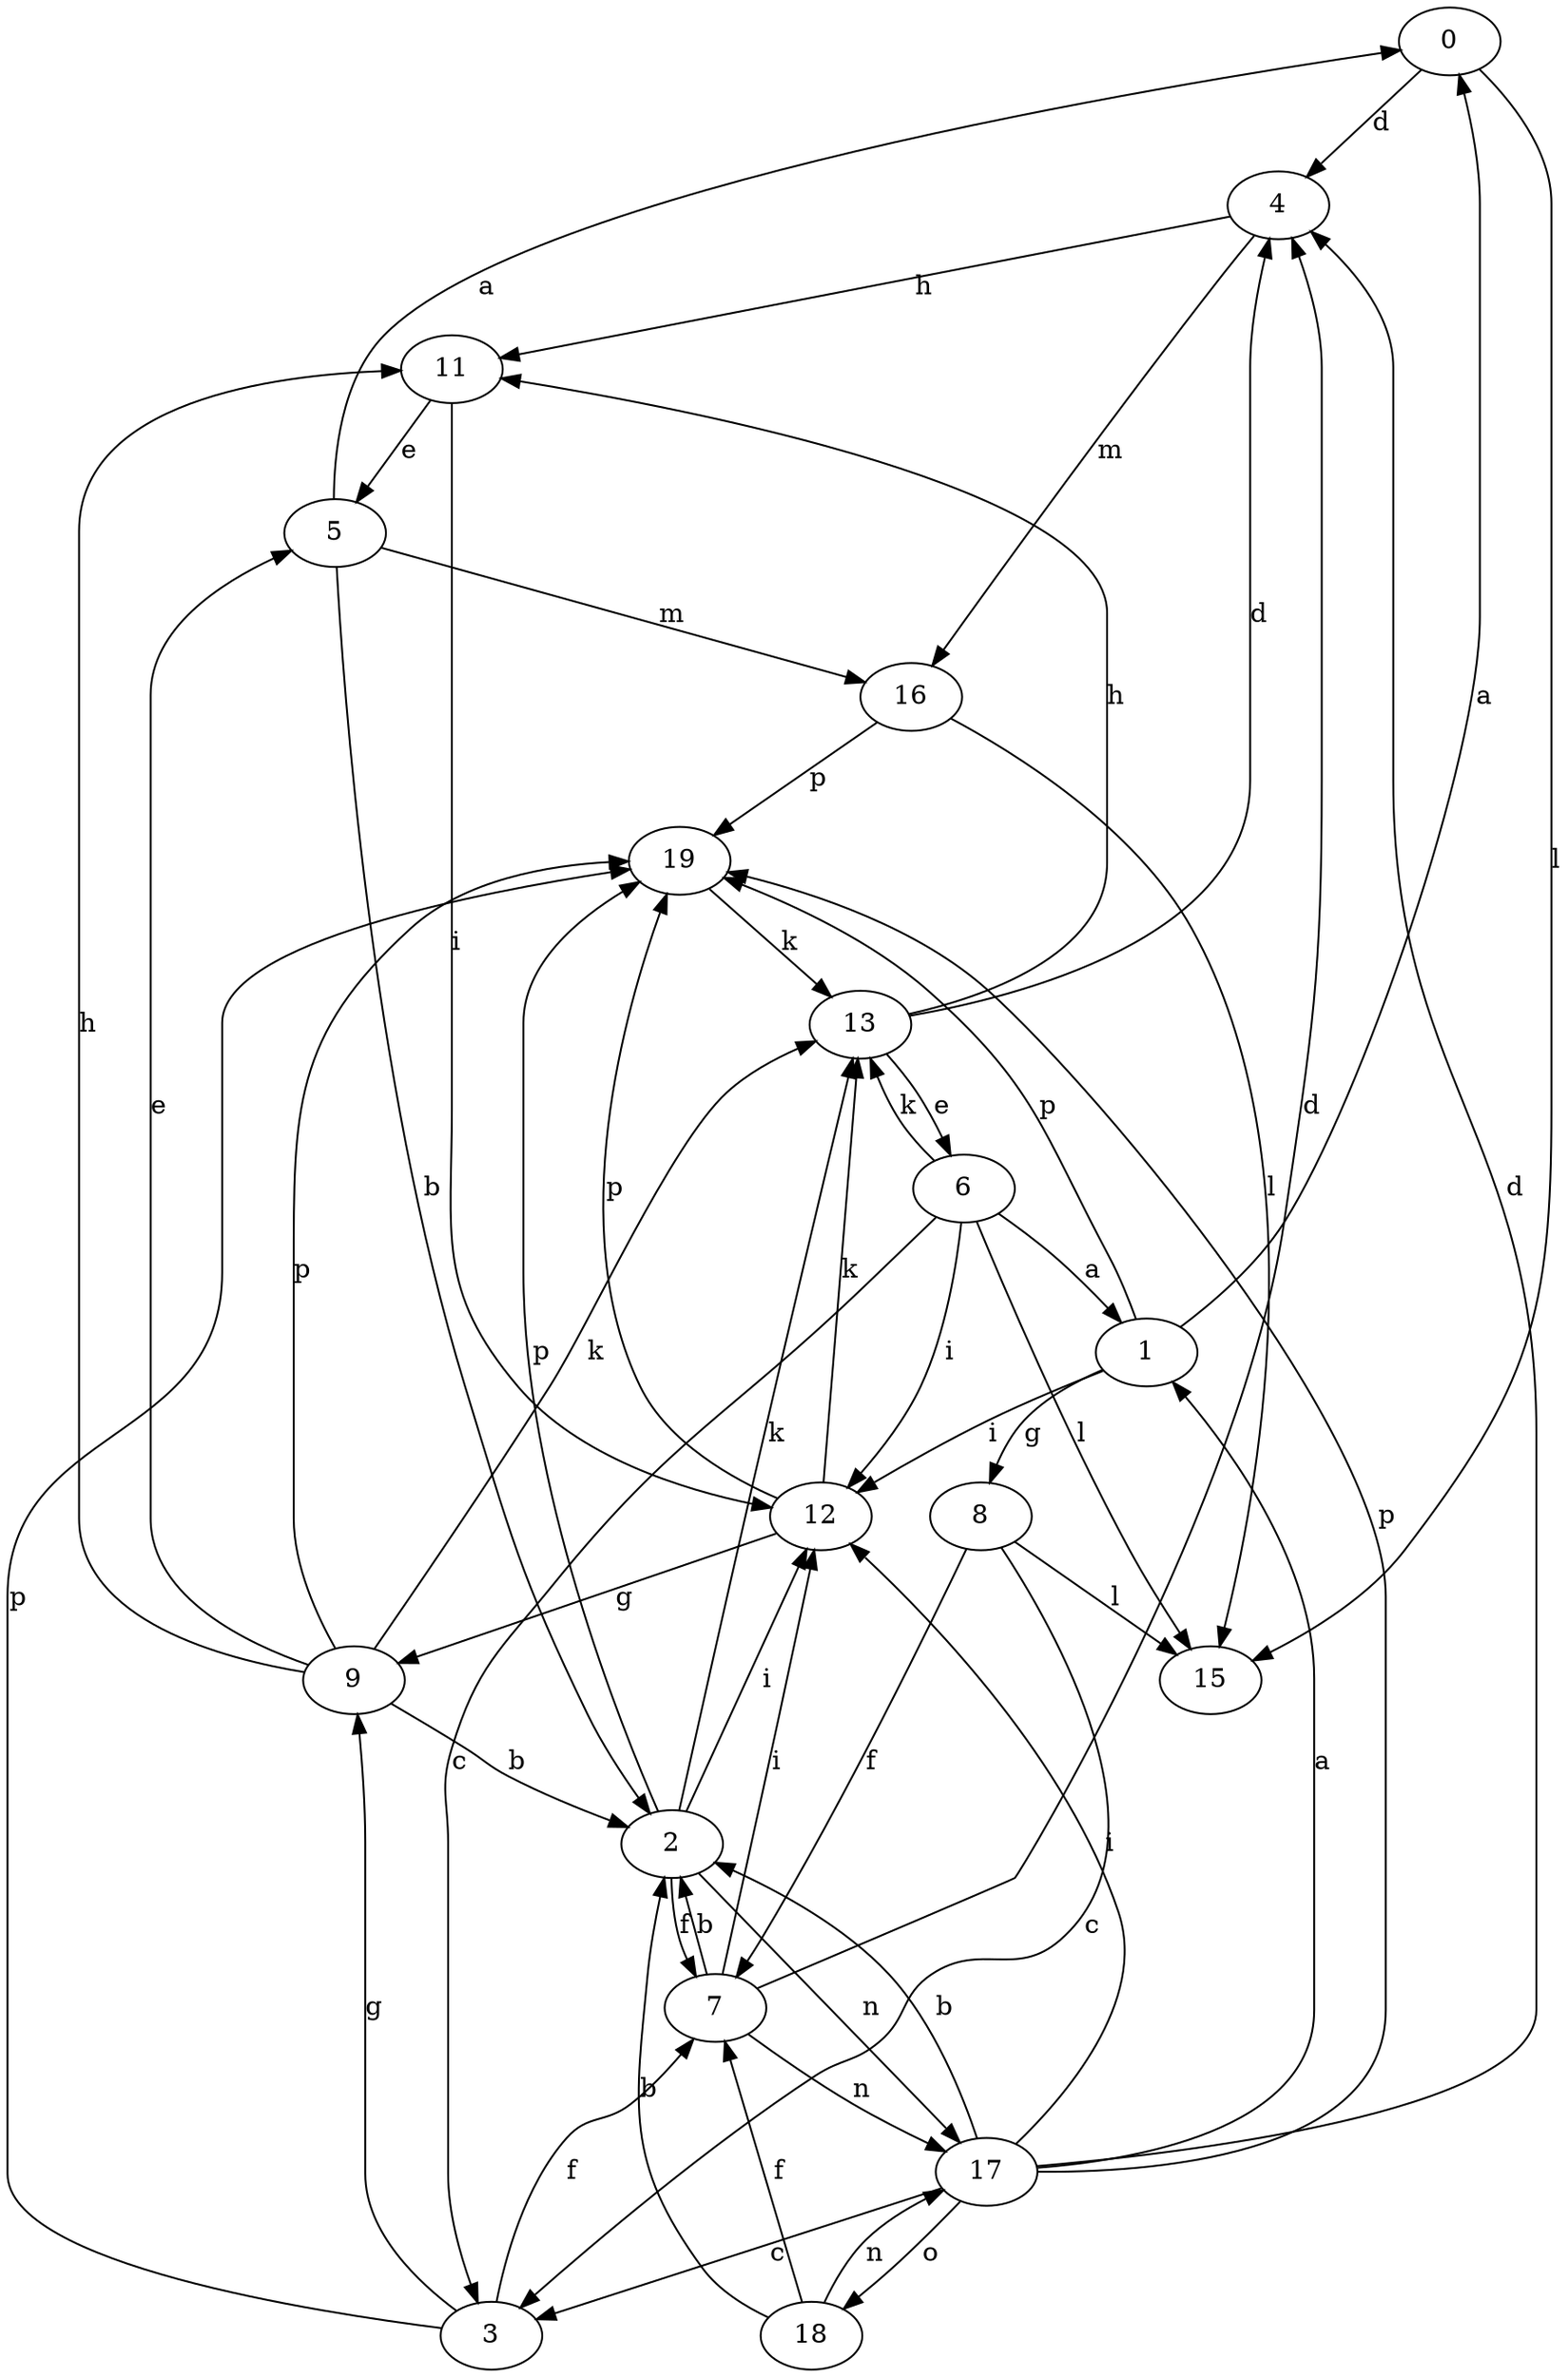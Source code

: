 strict digraph  {
0;
1;
2;
3;
4;
5;
6;
7;
8;
9;
11;
12;
13;
15;
16;
17;
18;
19;
0 -> 4  [label=d];
0 -> 15  [label=l];
1 -> 0  [label=a];
1 -> 8  [label=g];
1 -> 12  [label=i];
1 -> 19  [label=p];
2 -> 7  [label=f];
2 -> 12  [label=i];
2 -> 13  [label=k];
2 -> 17  [label=n];
2 -> 19  [label=p];
3 -> 7  [label=f];
3 -> 9  [label=g];
3 -> 19  [label=p];
4 -> 11  [label=h];
4 -> 16  [label=m];
5 -> 0  [label=a];
5 -> 2  [label=b];
5 -> 16  [label=m];
6 -> 1  [label=a];
6 -> 3  [label=c];
6 -> 12  [label=i];
6 -> 13  [label=k];
6 -> 15  [label=l];
7 -> 2  [label=b];
7 -> 4  [label=d];
7 -> 12  [label=i];
7 -> 17  [label=n];
8 -> 3  [label=c];
8 -> 7  [label=f];
8 -> 15  [label=l];
9 -> 2  [label=b];
9 -> 5  [label=e];
9 -> 11  [label=h];
9 -> 13  [label=k];
9 -> 19  [label=p];
11 -> 5  [label=e];
11 -> 12  [label=i];
12 -> 9  [label=g];
12 -> 13  [label=k];
12 -> 19  [label=p];
13 -> 4  [label=d];
13 -> 6  [label=e];
13 -> 11  [label=h];
16 -> 15  [label=l];
16 -> 19  [label=p];
17 -> 1  [label=a];
17 -> 2  [label=b];
17 -> 3  [label=c];
17 -> 4  [label=d];
17 -> 12  [label=i];
17 -> 18  [label=o];
17 -> 19  [label=p];
18 -> 2  [label=b];
18 -> 7  [label=f];
18 -> 17  [label=n];
19 -> 13  [label=k];
}
